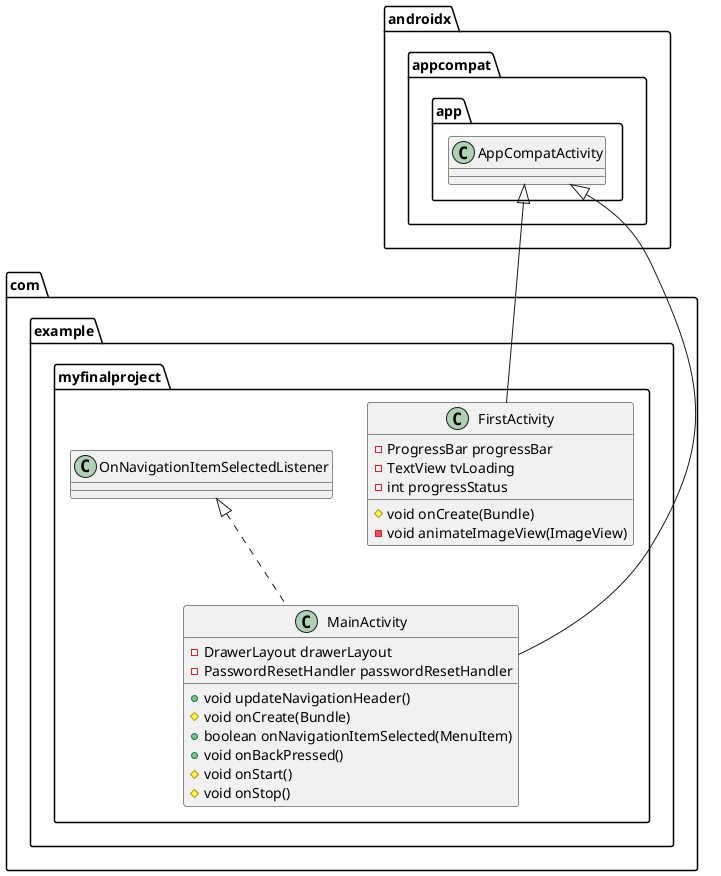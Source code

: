 @startuml
class com.example.myfinalproject.FirstActivity {
- ProgressBar progressBar
- TextView tvLoading
- int progressStatus
# void onCreate(Bundle)
- void animateImageView(ImageView)
}


class com.example.myfinalproject.MainActivity {
- DrawerLayout drawerLayout
- PasswordResetHandler passwordResetHandler
+ void updateNavigationHeader()
# void onCreate(Bundle)
+ boolean onNavigationItemSelected(MenuItem)
+ void onBackPressed()
# void onStart()
# void onStop()
}




androidx.appcompat.app.AppCompatActivity <|-- com.example.myfinalproject.FirstActivity
com.example.myfinalproject.OnNavigationItemSelectedListener <|.. com.example.myfinalproject.MainActivity
androidx.appcompat.app.AppCompatActivity <|-- com.example.myfinalproject.MainActivity
@enduml